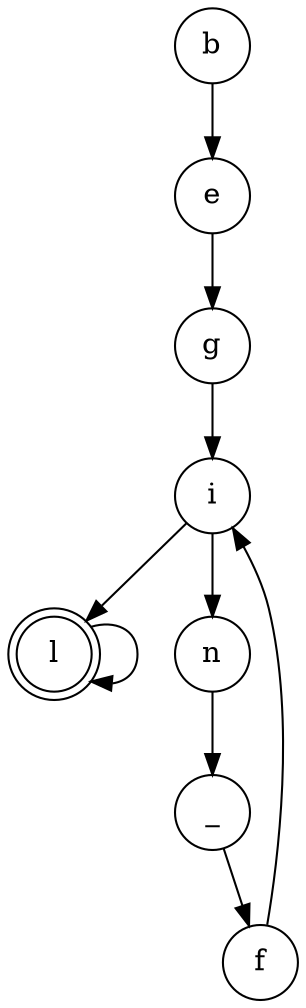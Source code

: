 digraph {   
    node [shape = doublecircle, color = black] l ;
    node [shape = circle];
    node [color= black];
    b -> e -> g -> i -> n -> _ -> f -> i -> l -> l;	
}